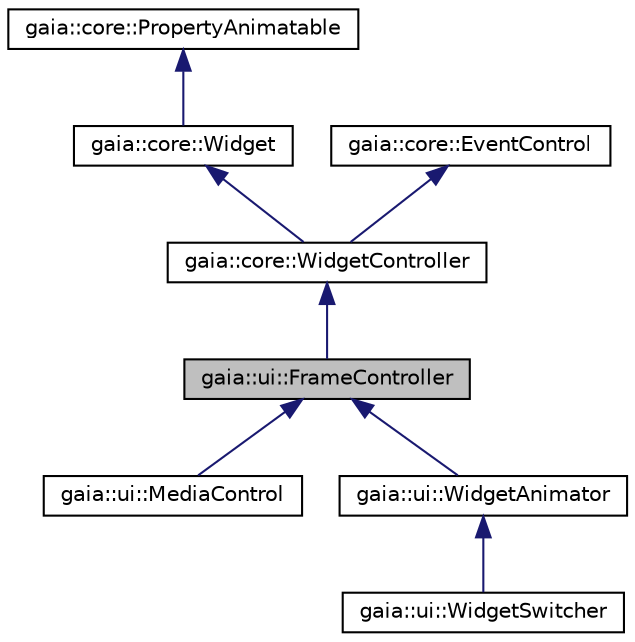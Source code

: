digraph G
{
  edge [fontname="Helvetica",fontsize="10",labelfontname="Helvetica",labelfontsize="10"];
  node [fontname="Helvetica",fontsize="10",shape=record];
  Node1 [label="gaia::ui::FrameController",height=0.2,width=0.4,color="black", fillcolor="grey75", style="filled" fontcolor="black"];
  Node2 -> Node1 [dir=back,color="midnightblue",fontsize="10",style="solid",fontname="Helvetica"];
  Node2 [label="gaia::core::WidgetController",height=0.2,width=0.4,color="black", fillcolor="white", style="filled",URL="$db/d6c/classgaia_1_1core_1_1_widget_controller.html",tooltip="Define the default widget layout to put sets of layout in it."];
  Node3 -> Node2 [dir=back,color="midnightblue",fontsize="10",style="solid",fontname="Helvetica"];
  Node3 [label="gaia::core::Widget",height=0.2,width=0.4,color="black", fillcolor="white", style="filled",URL="$d8/dac/classgaia_1_1core_1_1_widget.html",tooltip="The Widget class is the base class of all user interface component."];
  Node4 -> Node3 [dir=back,color="midnightblue",fontsize="10",style="solid",fontname="Helvetica"];
  Node4 [label="gaia::core::PropertyAnimatable",height=0.2,width=0.4,color="black", fillcolor="white", style="filled",URL="$d0/db2/classgaia_1_1core_1_1_property_animatable.html",tooltip="Any animation object need to implement PropertyAnimatable because of setting value."];
  Node5 -> Node2 [dir=back,color="midnightblue",fontsize="10",style="solid",fontname="Helvetica"];
  Node5 [label="gaia::core::EventControl",height=0.2,width=0.4,color="black", fillcolor="white", style="filled",URL="$dd/de0/classgaia_1_1core_1_1_event_control.html",tooltip="EventControl is used to dispatch event and register listener."];
  Node1 -> Node6 [dir=back,color="midnightblue",fontsize="10",style="solid",fontname="Helvetica"];
  Node6 [label="gaia::ui::MediaControl",height=0.2,width=0.4,color="black", fillcolor="white", style="filled",URL="$df/d4c/classgaia_1_1ui_1_1_media_control.html",tooltip="A view containing controls for a MediaPlayer."];
  Node1 -> Node7 [dir=back,color="midnightblue",fontsize="10",style="solid",fontname="Helvetica"];
  Node7 [label="gaia::ui::WidgetAnimator",height=0.2,width=0.4,color="black", fillcolor="white", style="filled",URL="$d4/d9a/classgaia_1_1ui_1_1_widget_animator.html",tooltip="Base class for a FrameController container that will perform animations when switching between its vi..."];
  Node7 -> Node8 [dir=back,color="midnightblue",fontsize="10",style="solid",fontname="Helvetica"];
  Node8 [label="gaia::ui::WidgetSwitcher",height=0.2,width=0.4,color="black", fillcolor="white", style="filled",URL="$d8/d67/classgaia_1_1ui_1_1_widget_switcher.html",tooltip="WidgetSwitcher that switches between two views, and has a factory from which these widgets are create..."];
}
